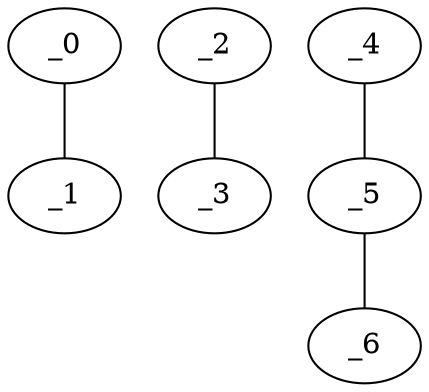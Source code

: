 graph HP1_0124 {
	_0	 [x="1.05418",
		y="2.87797"];
	_1	 [x="0.943294",
		y="0.774821"];
	_0 -- _1;
	_2	 [x="2.06999",
		y="0.538027"];
	_3	 [x="2.09848",
		y="2.91098"];
	_2 -- _3;
	_4	 [x="0.5792",
		y="1.76425"];
	_5	 [x="2.3",
		y="1.76"];
	_4 -- _5;
	_6	 [x="2.91726",
		y="0.793342"];
	_5 -- _6;
}

